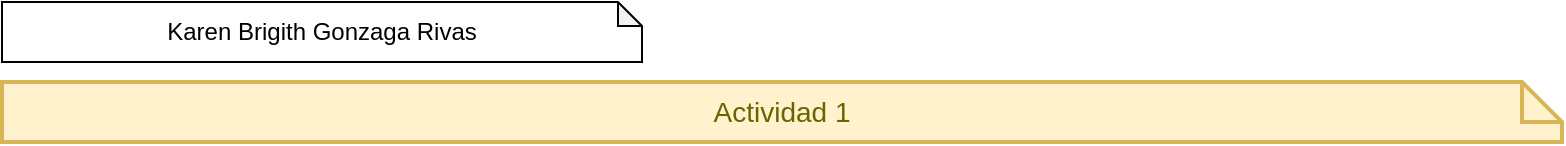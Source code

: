 <mxfile version="19.0.2" type="github">
  <diagram id="qSO_u3S2v88sH-et3-5x" name="Page-1">
    <mxGraphModel dx="1278" dy="539" grid="1" gridSize="10" guides="1" tooltips="1" connect="1" arrows="1" fold="1" page="1" pageScale="1" pageWidth="827" pageHeight="1169" math="0" shadow="0">
      <root>
        <mxCell id="0" />
        <mxCell id="1" parent="0" />
        <mxCell id="a8ocinU2t4pZGtcug-5M-55" value="Karen Brigith Gonzaga Rivas" style="shape=note;whiteSpace=wrap;html=1;backgroundOutline=1;darkOpacity=0.05;size=12;" vertex="1" parent="1">
          <mxGeometry x="10" y="10" width="320" height="30" as="geometry" />
        </mxCell>
        <mxCell id="a8ocinU2t4pZGtcug-5M-56" value="Actividad 1" style="shape=note;strokeWidth=2;fontSize=14;size=20;whiteSpace=wrap;html=1;fillColor=#fff2cc;strokeColor=#d6b656;fontColor=#666600;" vertex="1" parent="1">
          <mxGeometry x="10" y="50" width="780" height="30" as="geometry" />
        </mxCell>
      </root>
    </mxGraphModel>
  </diagram>
</mxfile>

